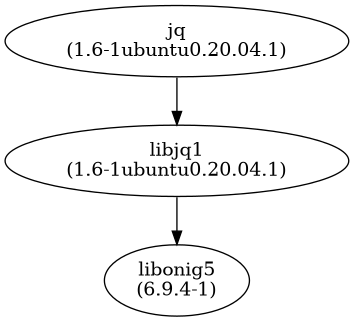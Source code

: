 @startuml
digraph test {

        "jq
(1.6-1ubuntu0.20.04.1)" -> "libjq1
(1.6-1ubuntu0.20.04.1)"
        "libjq1
(1.6-1ubuntu0.20.04.1)" -> "libonig5
(6.9.4-1)"

}

@enduml
